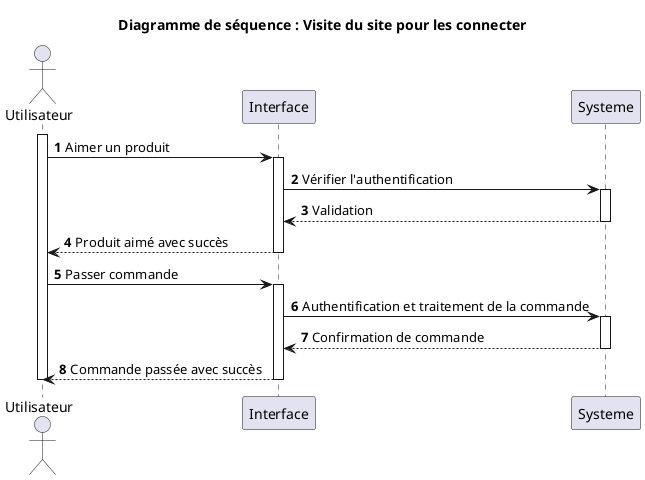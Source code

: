 @startuml
actor Utilisateur as User

autonumber

title Diagramme de séquence : Visite du site pour les connecter
activate User
User -> Interface : Aimer un produit
activate Interface
Interface -> Systeme : Vérifier l'authentification

activate Systeme
Systeme --> Interface : Validation
deactivate Systeme

Interface --> User : Produit aimé avec succès
deactivate Interface

User -> Interface : Passer commande
activate Interface
Interface -> Systeme : Authentification et traitement de la commande
activate Systeme

Systeme --> Interface : Confirmation de commande
deactivate Systeme

Interface --> User : Commande passée avec succès
deactivate Interface
deactivate User
@enduml
